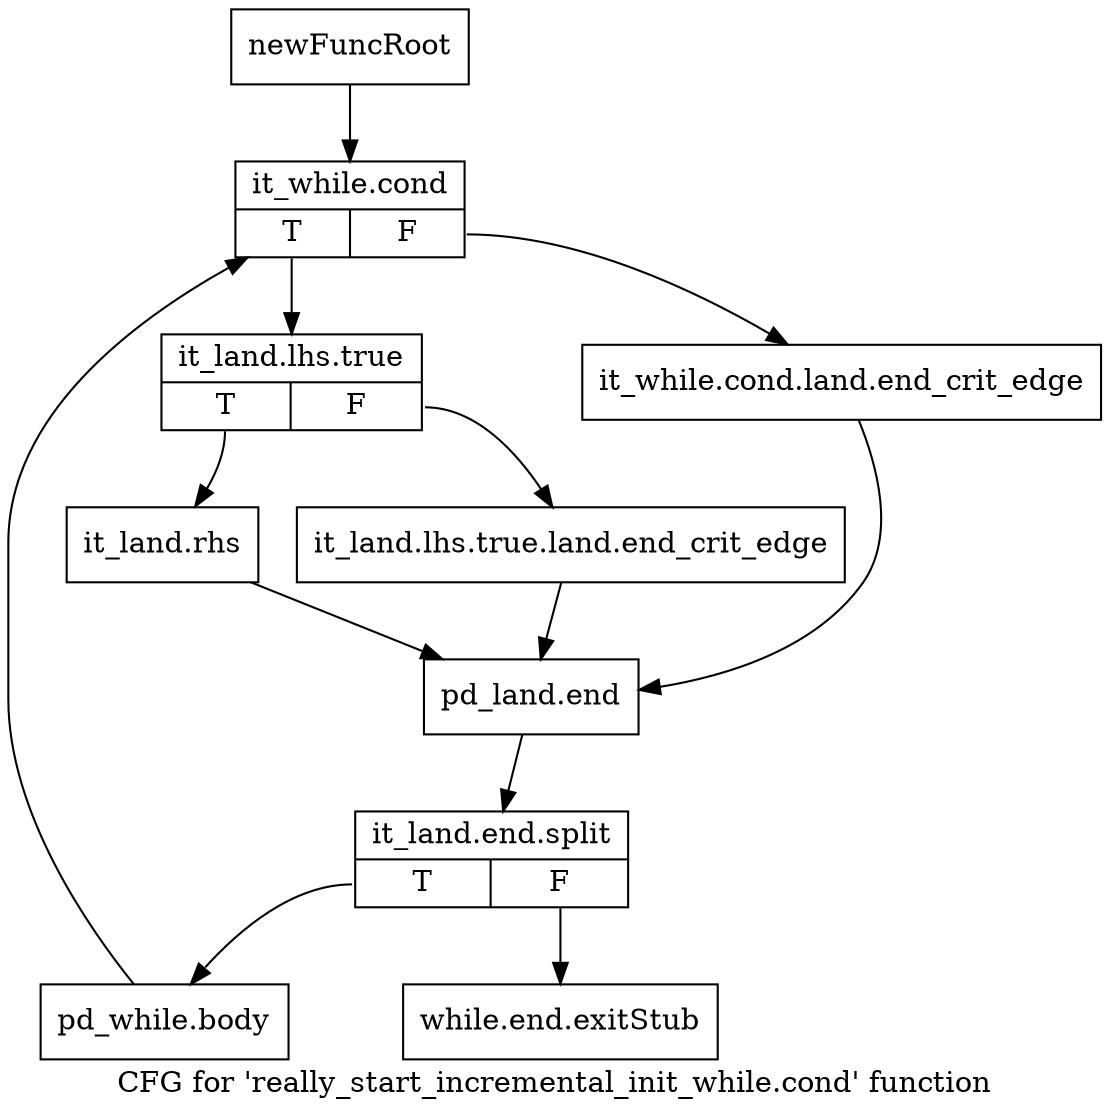digraph "CFG for 'really_start_incremental_init_while.cond' function" {
	label="CFG for 'really_start_incremental_init_while.cond' function";

	Node0xa070f50 [shape=record,label="{newFuncRoot}"];
	Node0xa070f50 -> Node0xa070ff0;
	Node0xa070fa0 [shape=record,label="{while.end.exitStub}"];
	Node0xa070ff0 [shape=record,label="{it_while.cond|{<s0>T|<s1>F}}"];
	Node0xa070ff0:s0 -> Node0xa071090;
	Node0xa070ff0:s1 -> Node0xa071040;
	Node0xa071040 [shape=record,label="{it_while.cond.land.end_crit_edge}"];
	Node0xa071040 -> Node0xa071180;
	Node0xa071090 [shape=record,label="{it_land.lhs.true|{<s0>T|<s1>F}}"];
	Node0xa071090:s0 -> Node0xa071130;
	Node0xa071090:s1 -> Node0xa0710e0;
	Node0xa0710e0 [shape=record,label="{it_land.lhs.true.land.end_crit_edge}"];
	Node0xa0710e0 -> Node0xa071180;
	Node0xa071130 [shape=record,label="{it_land.rhs}"];
	Node0xa071130 -> Node0xa071180;
	Node0xa071180 [shape=record,label="{pd_land.end}"];
	Node0xa071180 -> Node0xf03c030;
	Node0xf03c030 [shape=record,label="{it_land.end.split|{<s0>T|<s1>F}}"];
	Node0xf03c030:s0 -> Node0xa0711d0;
	Node0xf03c030:s1 -> Node0xa070fa0;
	Node0xa0711d0 [shape=record,label="{pd_while.body}"];
	Node0xa0711d0 -> Node0xa070ff0;
}
